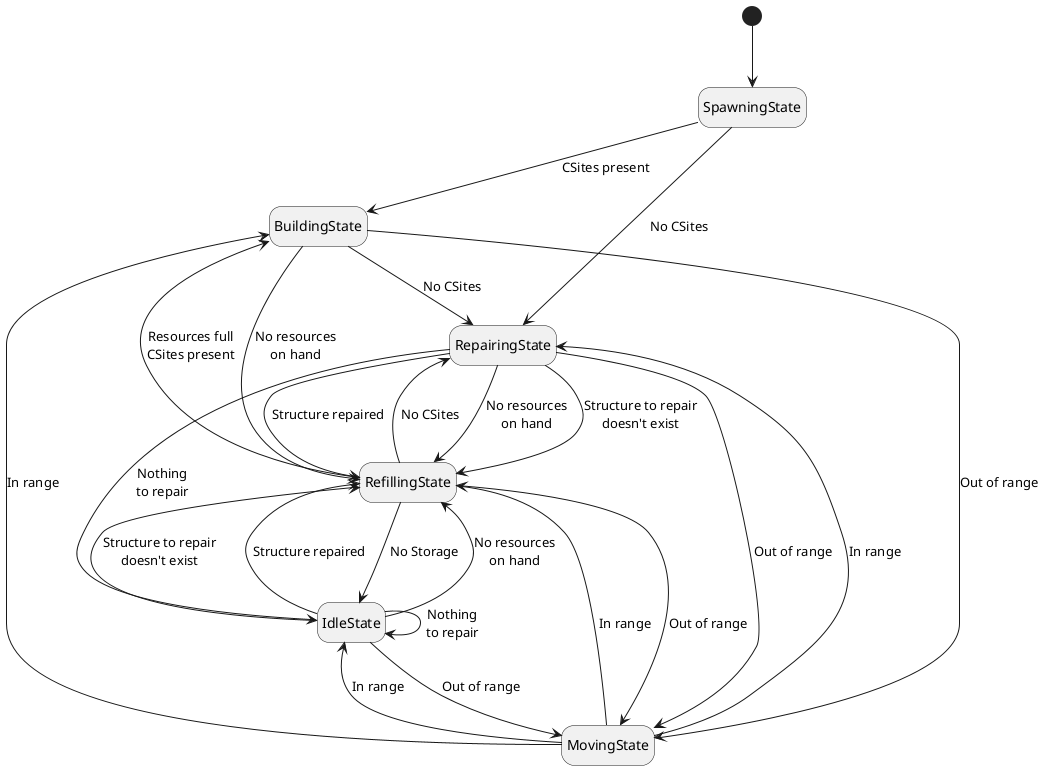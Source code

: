 @startuml
hide empty description
[*] --> SpawningState
SpawningState --> BuildingState : CSites present
SpawningState --> RepairingState : No CSites

BuildingState --> RefillingState : No resources\non hand
BuildingState --> RepairingState : No CSites
BuildingState --> MovingState : Out of range

RefillingState --> BuildingState : Resources full\nCSites present
RefillingState --> RepairingState : No CSites
RefillingState --> IdleState : No Storage
RefillingState --> MovingState : Out of range

RepairingState --> RefillingState : No resources\non hand
RepairingState --> IdleState : Nothing\nto repair
RepairingState --> RefillingState : Structure to repair\ndoesn't exist
RepairingState --> RefillingState : Structure repaired
RepairingState --> MovingState : Out of range

IdleState --> RefillingState : No resources\non hand
IdleState --> IdleState : Nothing\nto repair
IdleState --> RefillingState : Structure to repair\ndoesn't exist
IdleState --> RefillingState : Structure repaired
IdleState --> MovingState : Out of range

MovingState --> BuildingState : In range
MovingState --> RefillingState : In range
MovingState --> RepairingState : In range
MovingState --> IdleState : In range
@enduml
